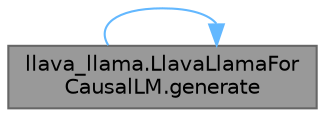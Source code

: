 digraph "llava_llama.LlavaLlamaForCausalLM.generate"
{
 // LATEX_PDF_SIZE
  bgcolor="transparent";
  edge [fontname=Helvetica,fontsize=10,labelfontname=Helvetica,labelfontsize=10];
  node [fontname=Helvetica,fontsize=10,shape=box,height=0.2,width=0.4];
  rankdir="RL";
  Node1 [id="Node000001",label="llava_llama.LlavaLlamaFor\lCausalLM.generate",height=0.2,width=0.4,color="gray40", fillcolor="grey60", style="filled", fontcolor="black",tooltip="멀티모달 입력 데이터를 기반으로 텍스트를 생성하는 메서드입니다."];
  Node1 -> Node1 [id="edge2_Node000001_Node000001",dir="back",color="steelblue1",style="solid",tooltip=" "];
}
